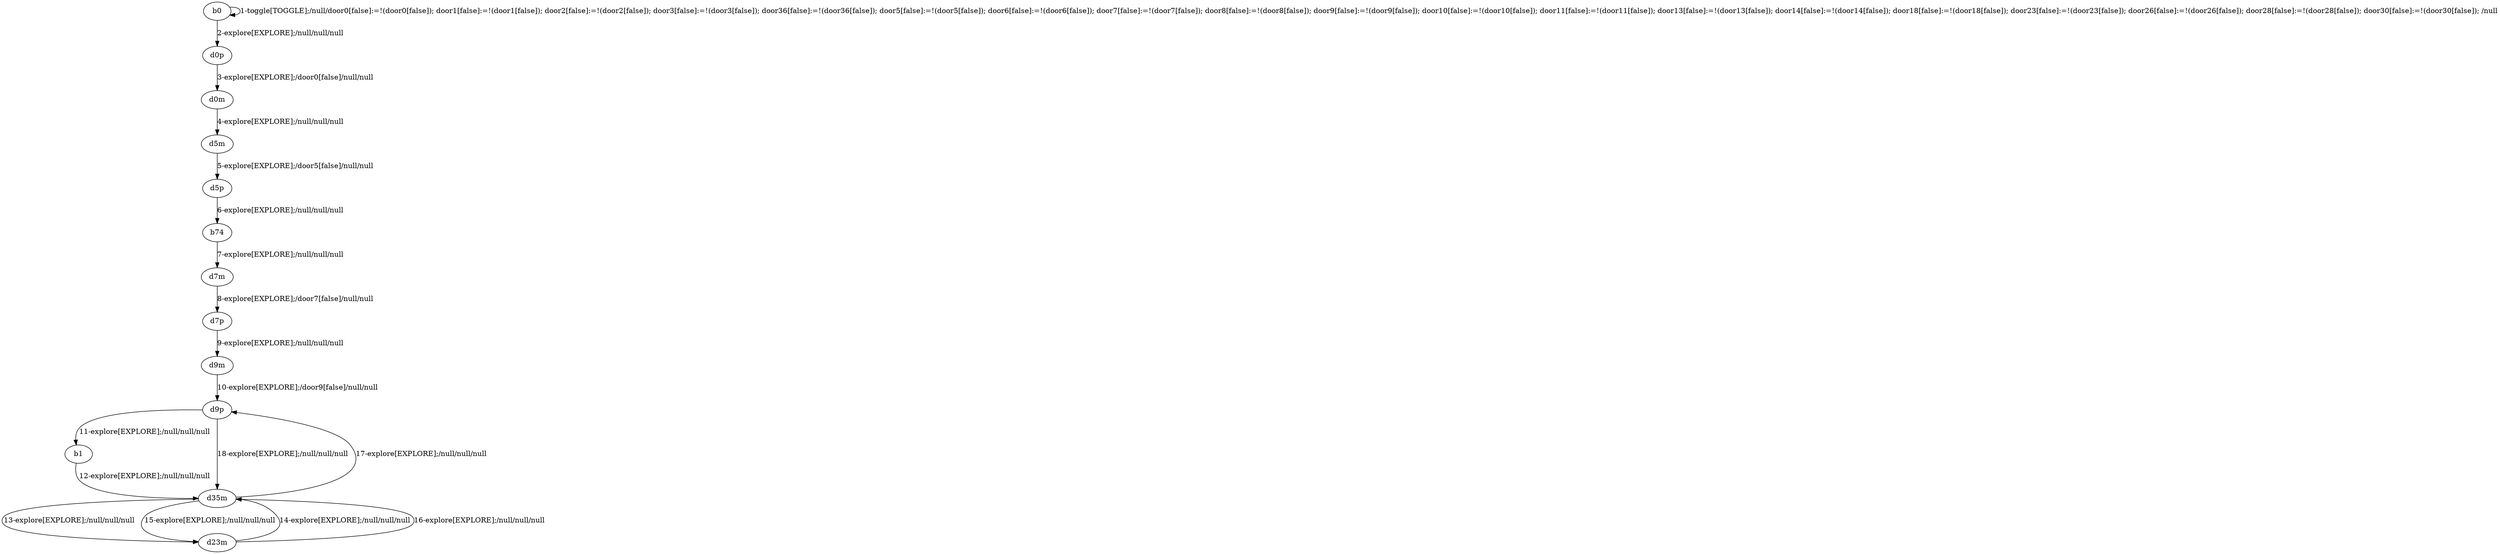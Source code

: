 # Total number of goals covered by this test: 1
# d35m --> d9p

digraph g {
"b0" -> "b0" [label = "1-toggle[TOGGLE];/null/door0[false]:=!(door0[false]); door1[false]:=!(door1[false]); door2[false]:=!(door2[false]); door3[false]:=!(door3[false]); door36[false]:=!(door36[false]); door5[false]:=!(door5[false]); door6[false]:=!(door6[false]); door7[false]:=!(door7[false]); door8[false]:=!(door8[false]); door9[false]:=!(door9[false]); door10[false]:=!(door10[false]); door11[false]:=!(door11[false]); door13[false]:=!(door13[false]); door14[false]:=!(door14[false]); door18[false]:=!(door18[false]); door23[false]:=!(door23[false]); door26[false]:=!(door26[false]); door28[false]:=!(door28[false]); door30[false]:=!(door30[false]); /null"];
"b0" -> "d0p" [label = "2-explore[EXPLORE];/null/null/null"];
"d0p" -> "d0m" [label = "3-explore[EXPLORE];/door0[false]/null/null"];
"d0m" -> "d5m" [label = "4-explore[EXPLORE];/null/null/null"];
"d5m" -> "d5p" [label = "5-explore[EXPLORE];/door5[false]/null/null"];
"d5p" -> "b74" [label = "6-explore[EXPLORE];/null/null/null"];
"b74" -> "d7m" [label = "7-explore[EXPLORE];/null/null/null"];
"d7m" -> "d7p" [label = "8-explore[EXPLORE];/door7[false]/null/null"];
"d7p" -> "d9m" [label = "9-explore[EXPLORE];/null/null/null"];
"d9m" -> "d9p" [label = "10-explore[EXPLORE];/door9[false]/null/null"];
"d9p" -> "b1" [label = "11-explore[EXPLORE];/null/null/null"];
"b1" -> "d35m" [label = "12-explore[EXPLORE];/null/null/null"];
"d35m" -> "d23m" [label = "13-explore[EXPLORE];/null/null/null"];
"d23m" -> "d35m" [label = "14-explore[EXPLORE];/null/null/null"];
"d35m" -> "d23m" [label = "15-explore[EXPLORE];/null/null/null"];
"d23m" -> "d35m" [label = "16-explore[EXPLORE];/null/null/null"];
"d35m" -> "d9p" [label = "17-explore[EXPLORE];/null/null/null"];
"d9p" -> "d35m" [label = "18-explore[EXPLORE];/null/null/null"];
}